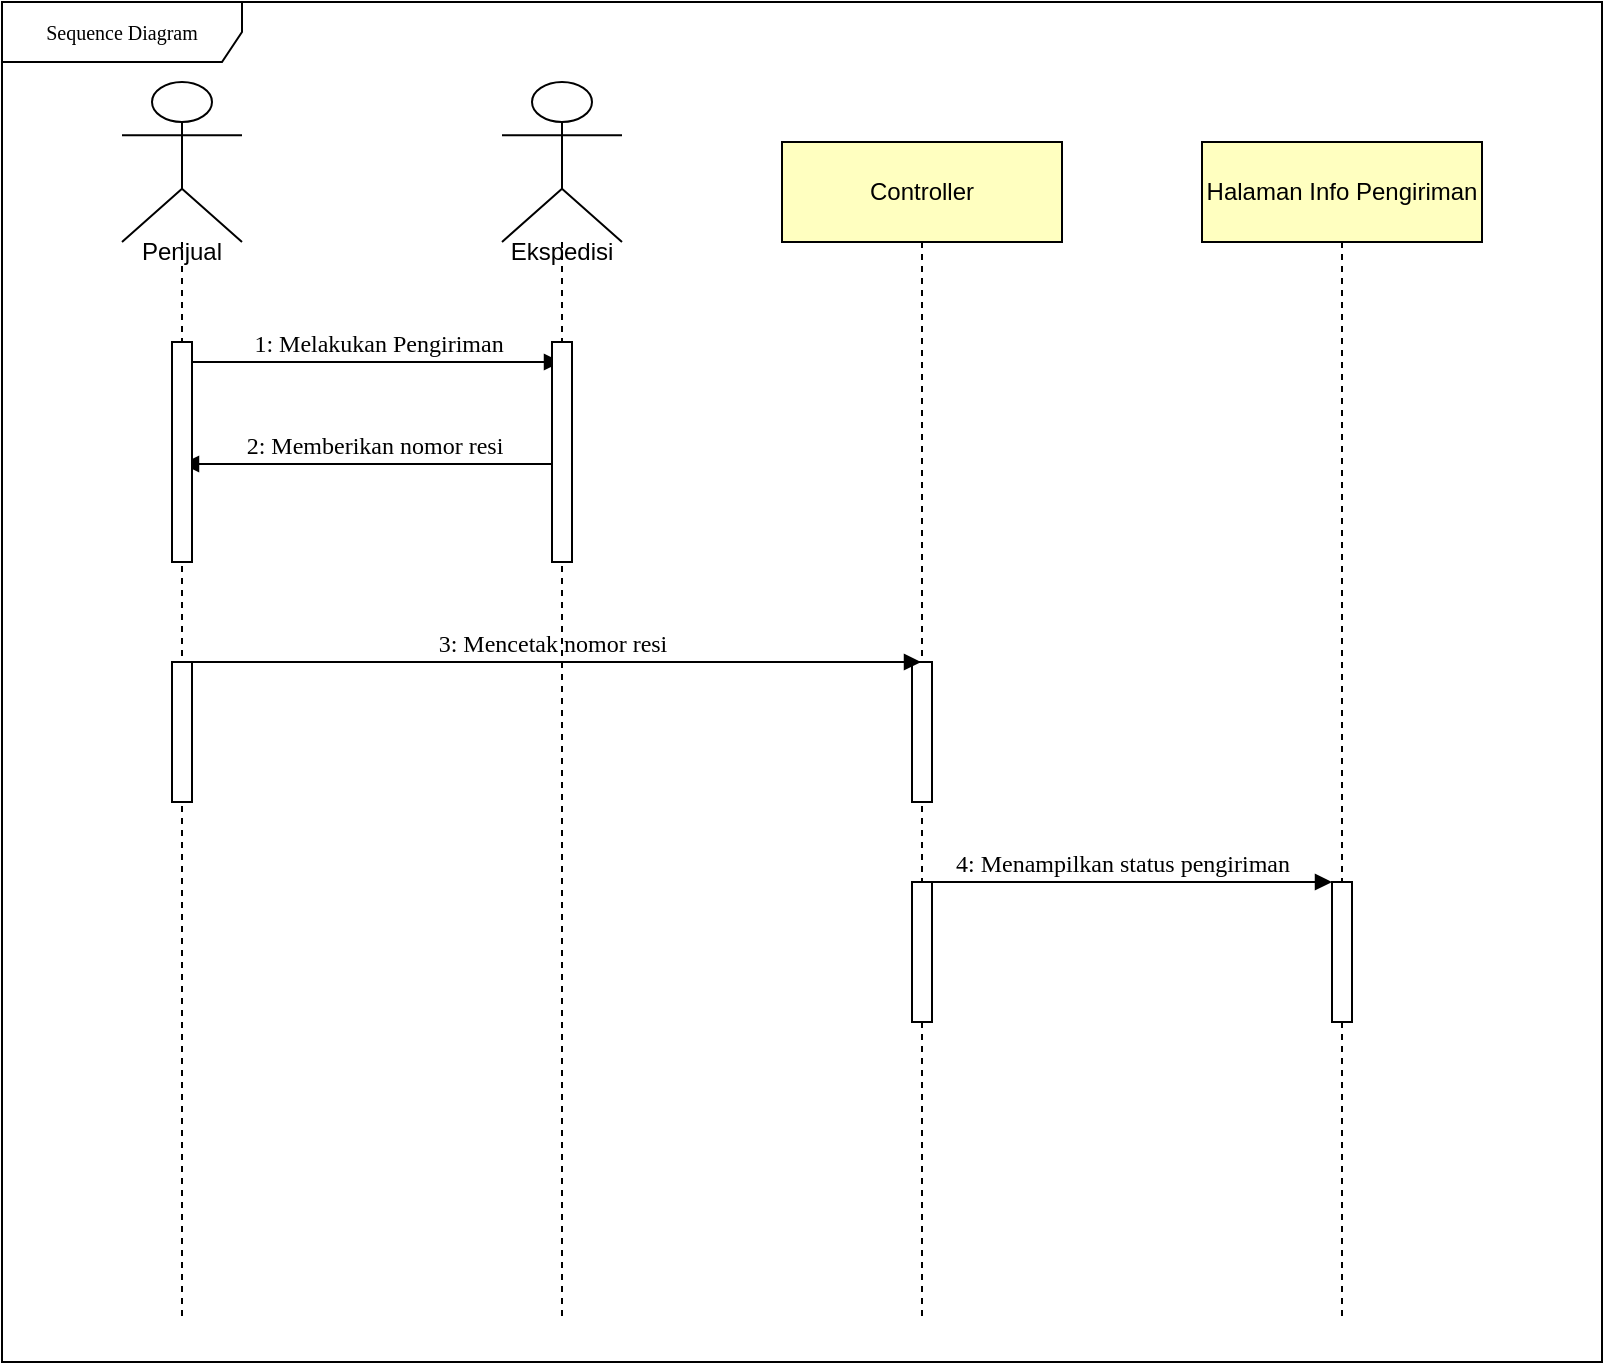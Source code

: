 <mxfile version="18.0.3" type="github">
  <diagram name="Page-1" id="13e1069c-82ec-6db2-03f1-153e76fe0fe0">
    <mxGraphModel dx="988" dy="771" grid="1" gridSize="10" guides="1" tooltips="1" connect="1" arrows="1" fold="1" page="1" pageScale="1" pageWidth="1100" pageHeight="850" background="none" math="0" shadow="0">
      <root>
        <mxCell id="0" />
        <mxCell id="1" parent="0" />
        <mxCell id="7baba1c4bc27f4b0-11" value="1: Melakukan Pengiriman" style="html=1;verticalAlign=bottom;endArrow=block;labelBackgroundColor=none;fontFamily=Verdana;fontSize=12;edgeStyle=elbowEdgeStyle;elbow=vertical;" parent="1" source="7baba1c4bc27f4b0-9" target="YmDZe4y3oq84j2hbjNe3-3" edge="1">
          <mxGeometry relative="1" as="geometry">
            <mxPoint x="220" y="190" as="sourcePoint" />
            <mxPoint x="250" y="180" as="targetPoint" />
            <Array as="points">
              <mxPoint x="240" y="180" />
            </Array>
          </mxGeometry>
        </mxCell>
        <mxCell id="7baba1c4bc27f4b0-14" value="2: Memberikan nomor resi" style="html=1;verticalAlign=bottom;endArrow=block;labelBackgroundColor=none;fontFamily=Verdana;fontSize=12;edgeStyle=elbowEdgeStyle;elbow=vertical;" parent="1" target="YmDZe4y3oq84j2hbjNe3-2" edge="1">
          <mxGeometry x="-0.003" relative="1" as="geometry">
            <mxPoint x="280" y="231" as="sourcePoint" />
            <mxPoint x="130" y="231" as="targetPoint" />
            <Array as="points" />
            <mxPoint as="offset" />
          </mxGeometry>
        </mxCell>
        <mxCell id="YmDZe4y3oq84j2hbjNe3-2" value="" style="shape=umlLifeline;participant=umlActor;perimeter=lifelinePerimeter;whiteSpace=wrap;html=1;container=1;collapsible=0;recursiveResize=0;verticalAlign=top;spacingTop=36;outlineConnect=0;size=80;" vertex="1" parent="1">
          <mxGeometry x="60" y="40" width="60" height="620" as="geometry" />
        </mxCell>
        <mxCell id="7baba1c4bc27f4b0-9" value="" style="html=1;points=[];perimeter=orthogonalPerimeter;rounded=0;shadow=0;comic=0;labelBackgroundColor=none;strokeWidth=1;fontFamily=Verdana;fontSize=12;align=center;" parent="YmDZe4y3oq84j2hbjNe3-2" vertex="1">
          <mxGeometry x="25" y="130" width="10" height="110" as="geometry" />
        </mxCell>
        <mxCell id="YmDZe4y3oq84j2hbjNe3-7" value="" style="html=1;points=[];perimeter=orthogonalPerimeter;rounded=0;shadow=0;comic=0;labelBackgroundColor=none;strokeWidth=1;fontFamily=Verdana;fontSize=12;align=center;" vertex="1" parent="YmDZe4y3oq84j2hbjNe3-2">
          <mxGeometry x="25" y="290" width="10" height="70" as="geometry" />
        </mxCell>
        <mxCell id="YmDZe4y3oq84j2hbjNe3-3" value="" style="shape=umlLifeline;participant=umlActor;perimeter=lifelinePerimeter;whiteSpace=wrap;html=1;container=1;collapsible=0;recursiveResize=0;verticalAlign=top;spacingTop=36;outlineConnect=0;size=80;" vertex="1" parent="1">
          <mxGeometry x="250" y="40" width="60" height="620" as="geometry" />
        </mxCell>
        <mxCell id="YmDZe4y3oq84j2hbjNe3-4" value="" style="html=1;points=[];perimeter=orthogonalPerimeter;rounded=0;shadow=0;comic=0;labelBackgroundColor=none;strokeWidth=1;fontFamily=Verdana;fontSize=12;align=center;" vertex="1" parent="YmDZe4y3oq84j2hbjNe3-3">
          <mxGeometry x="25" y="130" width="10" height="110" as="geometry" />
        </mxCell>
        <mxCell id="YmDZe4y3oq84j2hbjNe3-6" value="Controller" style="shape=umlLifeline;perimeter=lifelinePerimeter;whiteSpace=wrap;html=1;container=1;collapsible=0;recursiveResize=0;outlineConnect=0;size=50;fillColor=#FFFFC0;" vertex="1" parent="1">
          <mxGeometry x="390" y="70" width="140" height="590" as="geometry" />
        </mxCell>
        <mxCell id="7baba1c4bc27f4b0-13" value="" style="html=1;points=[];perimeter=orthogonalPerimeter;rounded=0;shadow=0;comic=0;labelBackgroundColor=none;strokeWidth=1;fontFamily=Verdana;fontSize=12;align=center;" parent="YmDZe4y3oq84j2hbjNe3-6" vertex="1">
          <mxGeometry x="65" y="260" width="10" height="70" as="geometry" />
        </mxCell>
        <mxCell id="YmDZe4y3oq84j2hbjNe3-11" value="" style="html=1;points=[];perimeter=orthogonalPerimeter;rounded=0;shadow=0;comic=0;labelBackgroundColor=none;strokeWidth=1;fontFamily=Verdana;fontSize=12;align=center;" vertex="1" parent="YmDZe4y3oq84j2hbjNe3-6">
          <mxGeometry x="65" y="370" width="10" height="70" as="geometry" />
        </mxCell>
        <mxCell id="YmDZe4y3oq84j2hbjNe3-12" value="4: Menampilkan status pengiriman" style="html=1;verticalAlign=bottom;endArrow=block;labelBackgroundColor=none;fontFamily=Verdana;fontSize=12;edgeStyle=elbowEdgeStyle;elbow=vertical;" edge="1" parent="YmDZe4y3oq84j2hbjNe3-6" target="YmDZe4y3oq84j2hbjNe3-10">
          <mxGeometry relative="1" as="geometry">
            <mxPoint x="65" y="370" as="sourcePoint" />
            <mxPoint x="415.333" y="370" as="targetPoint" />
            <Array as="points">
              <mxPoint x="195.833" y="370" />
              <mxPoint x="225.833" y="230" />
            </Array>
          </mxGeometry>
        </mxCell>
        <mxCell id="YmDZe4y3oq84j2hbjNe3-8" value="3: Mencetak nomor resi" style="html=1;verticalAlign=bottom;endArrow=block;labelBackgroundColor=none;fontFamily=Verdana;fontSize=12;edgeStyle=elbowEdgeStyle;elbow=vertical;" edge="1" parent="1" source="YmDZe4y3oq84j2hbjNe3-2" target="YmDZe4y3oq84j2hbjNe3-6">
          <mxGeometry relative="1" as="geometry">
            <mxPoint x="135" y="190" as="sourcePoint" />
            <mxPoint x="360" y="300" as="targetPoint" />
            <Array as="points">
              <mxPoint x="220" y="330" />
              <mxPoint x="250" y="190" />
            </Array>
          </mxGeometry>
        </mxCell>
        <mxCell id="YmDZe4y3oq84j2hbjNe3-9" value="Halaman Info Pengiriman" style="shape=umlLifeline;perimeter=lifelinePerimeter;whiteSpace=wrap;html=1;container=1;collapsible=0;recursiveResize=0;outlineConnect=0;size=50;fillColor=#FFFFC0;" vertex="1" parent="1">
          <mxGeometry x="600" y="70" width="140" height="590" as="geometry" />
        </mxCell>
        <mxCell id="YmDZe4y3oq84j2hbjNe3-10" value="" style="html=1;points=[];perimeter=orthogonalPerimeter;rounded=0;shadow=0;comic=0;labelBackgroundColor=none;strokeWidth=1;fontFamily=Verdana;fontSize=12;align=center;" vertex="1" parent="YmDZe4y3oq84j2hbjNe3-9">
          <mxGeometry x="65" y="370" width="10" height="70" as="geometry" />
        </mxCell>
        <mxCell id="YmDZe4y3oq84j2hbjNe3-13" value="Sequence Diagram" style="shape=umlFrame;whiteSpace=wrap;html=1;rounded=0;shadow=0;comic=0;labelBackgroundColor=none;strokeWidth=1;fontFamily=Verdana;fontSize=10;align=center;width=120;height=30;" vertex="1" parent="1">
          <mxGeometry width="800" height="680" as="geometry" />
        </mxCell>
        <mxCell id="YmDZe4y3oq84j2hbjNe3-14" value="Penjual" style="text;html=1;strokeColor=none;fillColor=none;align=center;verticalAlign=middle;whiteSpace=wrap;rounded=0;" vertex="1" parent="1">
          <mxGeometry x="60" y="110" width="60" height="30" as="geometry" />
        </mxCell>
        <mxCell id="YmDZe4y3oq84j2hbjNe3-15" value="Ekspedisi" style="text;html=1;strokeColor=none;fillColor=none;align=center;verticalAlign=middle;whiteSpace=wrap;rounded=0;" vertex="1" parent="1">
          <mxGeometry x="250" y="110" width="60" height="30" as="geometry" />
        </mxCell>
      </root>
    </mxGraphModel>
  </diagram>
</mxfile>
